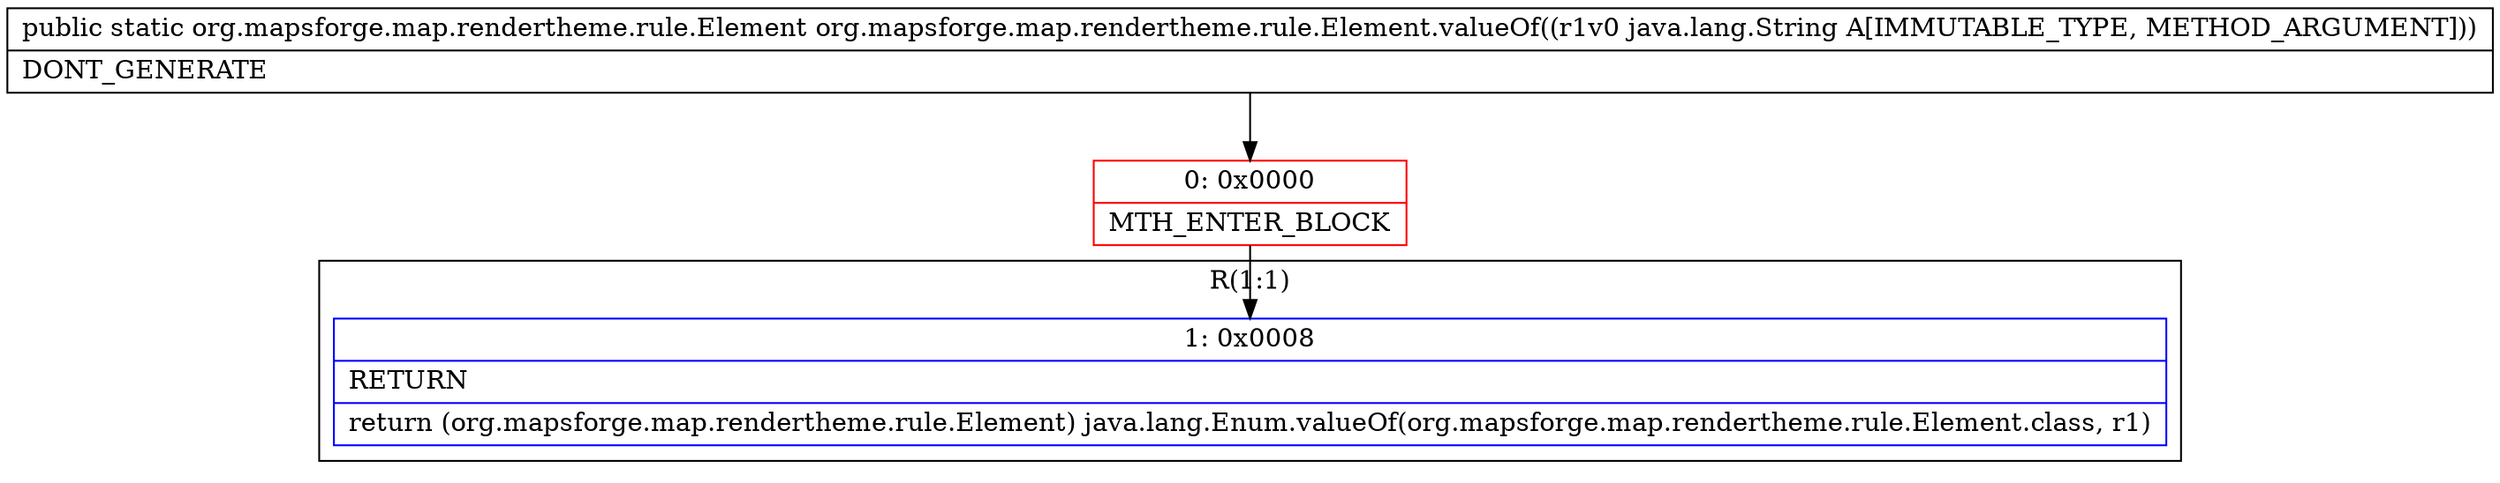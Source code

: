 digraph "CFG fororg.mapsforge.map.rendertheme.rule.Element.valueOf(Ljava\/lang\/String;)Lorg\/mapsforge\/map\/rendertheme\/rule\/Element;" {
subgraph cluster_Region_1383102442 {
label = "R(1:1)";
node [shape=record,color=blue];
Node_1 [shape=record,label="{1\:\ 0x0008|RETURN\l|return (org.mapsforge.map.rendertheme.rule.Element) java.lang.Enum.valueOf(org.mapsforge.map.rendertheme.rule.Element.class, r1)\l}"];
}
Node_0 [shape=record,color=red,label="{0\:\ 0x0000|MTH_ENTER_BLOCK\l}"];
MethodNode[shape=record,label="{public static org.mapsforge.map.rendertheme.rule.Element org.mapsforge.map.rendertheme.rule.Element.valueOf((r1v0 java.lang.String A[IMMUTABLE_TYPE, METHOD_ARGUMENT]))  | DONT_GENERATE\l}"];
MethodNode -> Node_0;
Node_0 -> Node_1;
}

